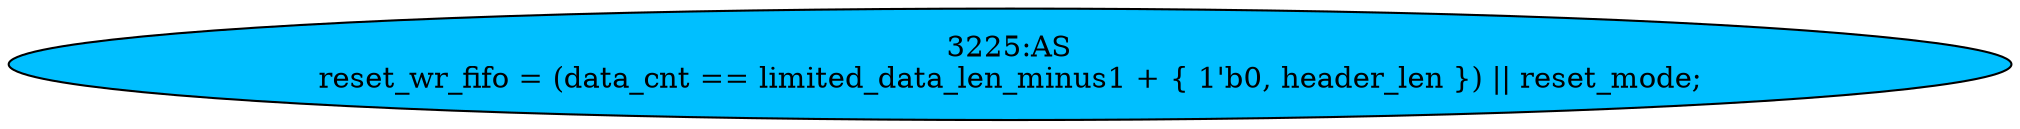strict digraph "" {
	node [label="\N"];
	"3225:AS"	 [ast="<pyverilog.vparser.ast.Assign object at 0x7f44f6946e90>",
		def_var="['reset_wr_fifo']",
		fillcolor=deepskyblue,
		label="3225:AS
reset_wr_fifo = (data_cnt == limited_data_len_minus1 + { 1'b0, header_len }) || reset_mode;",
		statements="[]",
		style=filled,
		typ=Assign,
		use_var="['data_cnt', 'limited_data_len_minus1', 'header_len', 'reset_mode']"];
}
